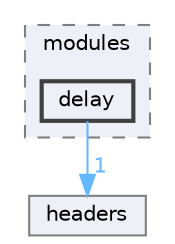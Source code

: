 digraph "techstorm/lib/yse/dsp/modules/delay"
{
 // LATEX_PDF_SIZE
  bgcolor="transparent";
  edge [fontname=Helvetica,fontsize=10,labelfontname=Helvetica,labelfontsize=10];
  node [fontname=Helvetica,fontsize=10,shape=box,height=0.2,width=0.4];
  compound=true
  subgraph clusterdir_d05f68566d3ba5b4d0c2e84ebf842008 {
    graph [ bgcolor="#edf0f7", pencolor="grey50", label="modules", fontname=Helvetica,fontsize=10 style="filled,dashed", URL="dir_d05f68566d3ba5b4d0c2e84ebf842008.html",tooltip=""]
  dir_856c54ac0e28797f176bbdc920ca4f66 [label="delay", fillcolor="#edf0f7", color="grey25", style="filled,bold", URL="dir_856c54ac0e28797f176bbdc920ca4f66.html",tooltip=""];
  }
  dir_699952ca7ba667580585186d3eda4e99 [label="headers", fillcolor="#edf0f7", color="grey50", style="filled", URL="dir_699952ca7ba667580585186d3eda4e99.html",tooltip=""];
  dir_856c54ac0e28797f176bbdc920ca4f66->dir_699952ca7ba667580585186d3eda4e99 [headlabel="1", labeldistance=1.5 headhref="dir_000027_000057.html" href="dir_000027_000057.html" color="steelblue1" fontcolor="steelblue1"];
}
